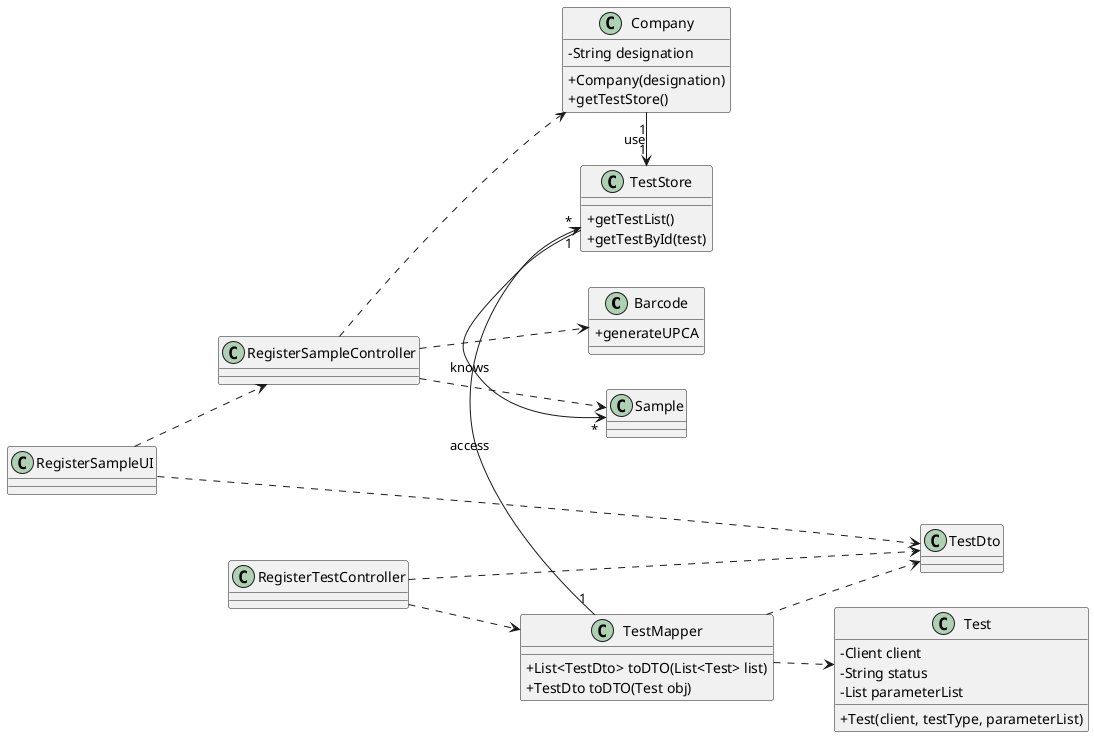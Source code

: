 @startuml
'https://plantuml.com/sequence-diagram

skinparam classAttributeIconSize 0
left to right direction

class Barcode{
 +generateUPCA
}

class TestStore {
  + getTestList()
  + getTestById(test)
}

class Test {
  -Client client
  -String status
  -List parameterList
  +Test(client, testType, parameterList)
}

class Company {
  -String designation
  + Company(designation)
  + getTestStore()
}

class TestMapper {
  + List<TestDto> toDTO(List<Test> list)
  + TestDto toDTO(Test obj)
}

class RegisterSampleUI

class RegisterSampleController

class Sample

RegisterSampleUI ..> TestDto
RegisterSampleUI ..> RegisterSampleController

RegisterSampleController ..> Company
RegisterSampleController ..> Sample
RegisterTestController ..> TestMapper
RegisterSampleController ..> Barcode
RegisterTestController ..> TestDto
TestMapper ..> Test
TestMapper ..> TestDto

Company "1" -> "1" TestStore : use
TestStore"1" -> "*" Sample : knows
TestMapper"1"->"*" TestStore : access
@enduml